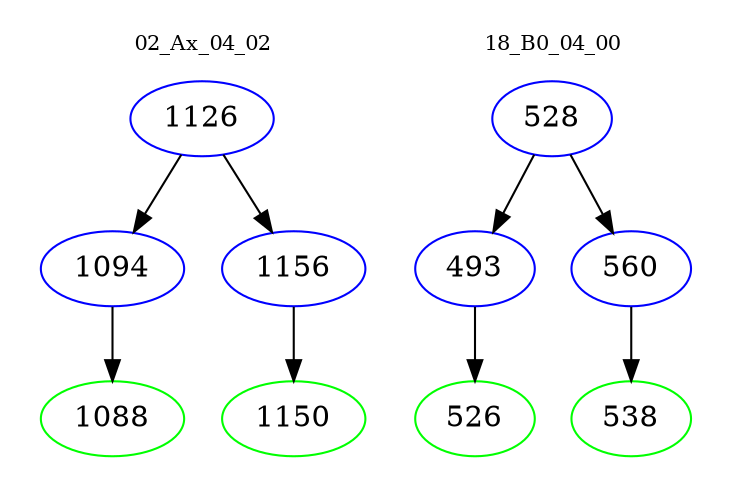 digraph{
subgraph cluster_0 {
color = white
label = "02_Ax_04_02";
fontsize=10;
T0_1126 [label="1126", color="blue"]
T0_1126 -> T0_1094 [color="black"]
T0_1094 [label="1094", color="blue"]
T0_1094 -> T0_1088 [color="black"]
T0_1088 [label="1088", color="green"]
T0_1126 -> T0_1156 [color="black"]
T0_1156 [label="1156", color="blue"]
T0_1156 -> T0_1150 [color="black"]
T0_1150 [label="1150", color="green"]
}
subgraph cluster_1 {
color = white
label = "18_B0_04_00";
fontsize=10;
T1_528 [label="528", color="blue"]
T1_528 -> T1_493 [color="black"]
T1_493 [label="493", color="blue"]
T1_493 -> T1_526 [color="black"]
T1_526 [label="526", color="green"]
T1_528 -> T1_560 [color="black"]
T1_560 [label="560", color="blue"]
T1_560 -> T1_538 [color="black"]
T1_538 [label="538", color="green"]
}
}
